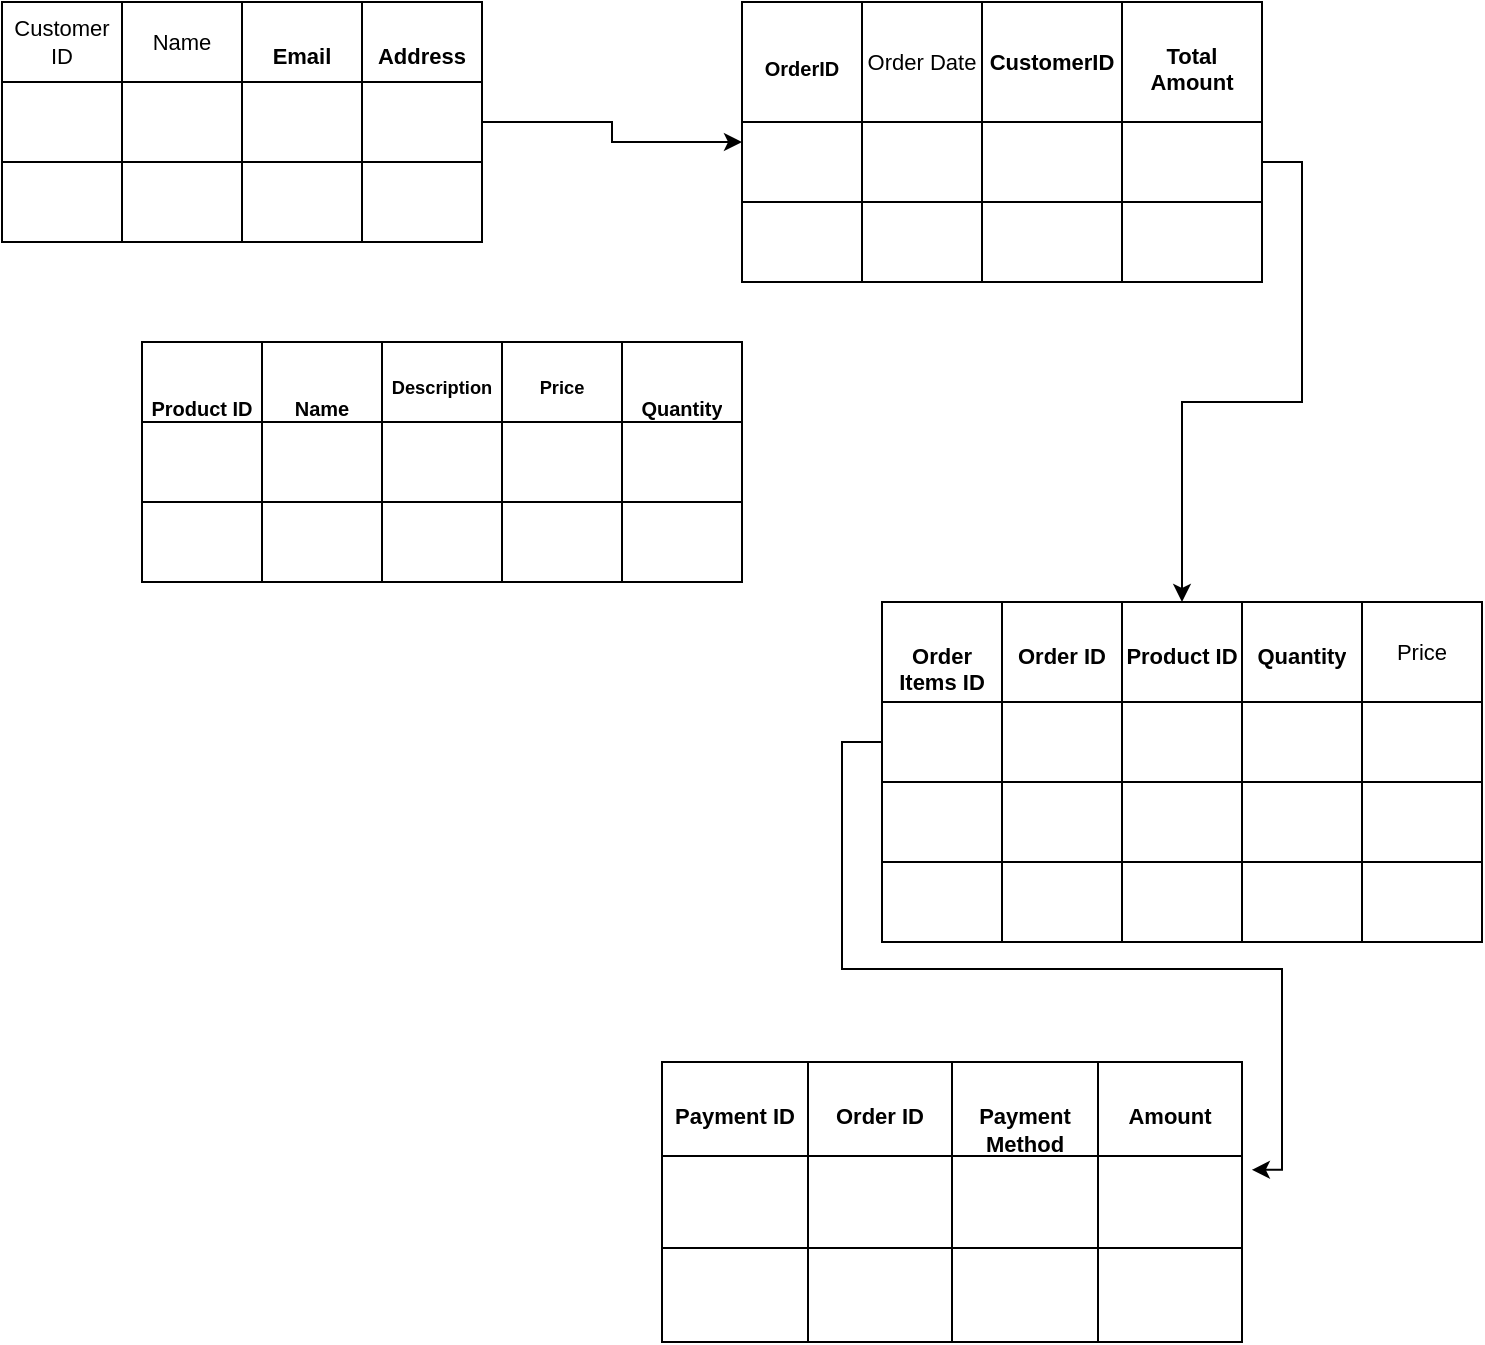 <mxfile version="24.2.5" type="device">
  <diagram name="Page-1" id="blfgPeRRKcjx5QQl84bF">
    <mxGraphModel dx="1964" dy="727" grid="1" gridSize="10" guides="1" tooltips="1" connect="1" arrows="1" fold="1" page="1" pageScale="1" pageWidth="850" pageHeight="1100" math="0" shadow="0">
      <root>
        <mxCell id="0" />
        <mxCell id="1" parent="0" />
        <mxCell id="Tv3xh5leBgo5-3J-mBye-17" value="" style="shape=table;startSize=0;container=1;collapsible=0;childLayout=tableLayout;fontSize=8;" vertex="1" parent="1">
          <mxGeometry x="-110" y="70" width="240" height="120" as="geometry" />
        </mxCell>
        <mxCell id="Tv3xh5leBgo5-3J-mBye-18" value="" style="shape=tableRow;horizontal=0;startSize=0;swimlaneHead=0;swimlaneBody=0;strokeColor=inherit;top=0;left=0;bottom=0;right=0;collapsible=0;dropTarget=0;fillColor=none;points=[[0,0.5],[1,0.5]];portConstraint=eastwest;fontSize=16;" vertex="1" parent="Tv3xh5leBgo5-3J-mBye-17">
          <mxGeometry width="240" height="40" as="geometry" />
        </mxCell>
        <mxCell id="Tv3xh5leBgo5-3J-mBye-19" value="Customer ID" style="shape=partialRectangle;html=1;whiteSpace=wrap;connectable=0;strokeColor=inherit;overflow=hidden;fillColor=none;top=0;left=0;bottom=0;right=0;pointerEvents=1;fontSize=11;" vertex="1" parent="Tv3xh5leBgo5-3J-mBye-18">
          <mxGeometry width="60" height="40" as="geometry">
            <mxRectangle width="60" height="40" as="alternateBounds" />
          </mxGeometry>
        </mxCell>
        <mxCell id="Tv3xh5leBgo5-3J-mBye-20" value="Name" style="shape=partialRectangle;html=1;whiteSpace=wrap;connectable=0;strokeColor=inherit;overflow=hidden;fillColor=none;top=0;left=0;bottom=0;right=0;pointerEvents=1;fontSize=11;" vertex="1" parent="Tv3xh5leBgo5-3J-mBye-18">
          <mxGeometry x="60" width="60" height="40" as="geometry">
            <mxRectangle width="60" height="40" as="alternateBounds" />
          </mxGeometry>
        </mxCell>
        <mxCell id="Tv3xh5leBgo5-3J-mBye-21" value="&lt;h5 style=&quot;font-size: 11px;&quot;&gt;Email&lt;/h5&gt;" style="shape=partialRectangle;html=1;whiteSpace=wrap;connectable=0;strokeColor=inherit;overflow=hidden;fillColor=none;top=0;left=0;bottom=0;right=0;pointerEvents=1;fontSize=11;align=center;" vertex="1" parent="Tv3xh5leBgo5-3J-mBye-18">
          <mxGeometry x="120" width="60" height="40" as="geometry">
            <mxRectangle width="60" height="40" as="alternateBounds" />
          </mxGeometry>
        </mxCell>
        <mxCell id="Tv3xh5leBgo5-3J-mBye-30" value="&lt;h5 style=&quot;font-size: 11px;&quot;&gt;Address&lt;/h5&gt;" style="shape=partialRectangle;html=1;whiteSpace=wrap;connectable=0;strokeColor=inherit;overflow=hidden;fillColor=none;top=0;left=0;bottom=0;right=0;pointerEvents=1;fontSize=16;align=center;" vertex="1" parent="Tv3xh5leBgo5-3J-mBye-18">
          <mxGeometry x="180" width="60" height="40" as="geometry">
            <mxRectangle width="60" height="40" as="alternateBounds" />
          </mxGeometry>
        </mxCell>
        <mxCell id="Tv3xh5leBgo5-3J-mBye-33" style="shape=tableRow;horizontal=0;startSize=0;swimlaneHead=0;swimlaneBody=0;strokeColor=inherit;top=0;left=0;bottom=0;right=0;collapsible=0;dropTarget=0;fillColor=none;points=[[0,0.5],[1,0.5]];portConstraint=eastwest;fontSize=16;" vertex="1" parent="Tv3xh5leBgo5-3J-mBye-17">
          <mxGeometry y="40" width="240" height="40" as="geometry" />
        </mxCell>
        <mxCell id="Tv3xh5leBgo5-3J-mBye-34" style="shape=partialRectangle;html=1;whiteSpace=wrap;connectable=0;strokeColor=inherit;overflow=hidden;fillColor=none;top=0;left=0;bottom=0;right=0;pointerEvents=1;fontSize=16;" vertex="1" parent="Tv3xh5leBgo5-3J-mBye-33">
          <mxGeometry width="60" height="40" as="geometry">
            <mxRectangle width="60" height="40" as="alternateBounds" />
          </mxGeometry>
        </mxCell>
        <mxCell id="Tv3xh5leBgo5-3J-mBye-35" style="shape=partialRectangle;html=1;whiteSpace=wrap;connectable=0;strokeColor=inherit;overflow=hidden;fillColor=none;top=0;left=0;bottom=0;right=0;pointerEvents=1;fontSize=16;" vertex="1" parent="Tv3xh5leBgo5-3J-mBye-33">
          <mxGeometry x="60" width="60" height="40" as="geometry">
            <mxRectangle width="60" height="40" as="alternateBounds" />
          </mxGeometry>
        </mxCell>
        <mxCell id="Tv3xh5leBgo5-3J-mBye-36" style="shape=partialRectangle;html=1;whiteSpace=wrap;connectable=0;strokeColor=inherit;overflow=hidden;fillColor=none;top=0;left=0;bottom=0;right=0;pointerEvents=1;fontSize=16;" vertex="1" parent="Tv3xh5leBgo5-3J-mBye-33">
          <mxGeometry x="120" width="60" height="40" as="geometry">
            <mxRectangle width="60" height="40" as="alternateBounds" />
          </mxGeometry>
        </mxCell>
        <mxCell id="Tv3xh5leBgo5-3J-mBye-37" style="shape=partialRectangle;html=1;whiteSpace=wrap;connectable=0;strokeColor=inherit;overflow=hidden;fillColor=none;top=0;left=0;bottom=0;right=0;pointerEvents=1;fontSize=16;" vertex="1" parent="Tv3xh5leBgo5-3J-mBye-33">
          <mxGeometry x="180" width="60" height="40" as="geometry">
            <mxRectangle width="60" height="40" as="alternateBounds" />
          </mxGeometry>
        </mxCell>
        <mxCell id="Tv3xh5leBgo5-3J-mBye-26" value="" style="shape=tableRow;horizontal=0;startSize=0;swimlaneHead=0;swimlaneBody=0;strokeColor=inherit;top=0;left=0;bottom=0;right=0;collapsible=0;dropTarget=0;fillColor=none;points=[[0,0.5],[1,0.5]];portConstraint=eastwest;fontSize=16;" vertex="1" parent="Tv3xh5leBgo5-3J-mBye-17">
          <mxGeometry y="80" width="240" height="40" as="geometry" />
        </mxCell>
        <mxCell id="Tv3xh5leBgo5-3J-mBye-27" value="" style="shape=partialRectangle;html=1;whiteSpace=wrap;connectable=0;strokeColor=inherit;overflow=hidden;fillColor=none;top=0;left=0;bottom=0;right=0;pointerEvents=1;fontSize=16;" vertex="1" parent="Tv3xh5leBgo5-3J-mBye-26">
          <mxGeometry width="60" height="40" as="geometry">
            <mxRectangle width="60" height="40" as="alternateBounds" />
          </mxGeometry>
        </mxCell>
        <mxCell id="Tv3xh5leBgo5-3J-mBye-28" value="" style="shape=partialRectangle;html=1;whiteSpace=wrap;connectable=0;strokeColor=inherit;overflow=hidden;fillColor=none;top=0;left=0;bottom=0;right=0;pointerEvents=1;fontSize=16;" vertex="1" parent="Tv3xh5leBgo5-3J-mBye-26">
          <mxGeometry x="60" width="60" height="40" as="geometry">
            <mxRectangle width="60" height="40" as="alternateBounds" />
          </mxGeometry>
        </mxCell>
        <mxCell id="Tv3xh5leBgo5-3J-mBye-29" value="" style="shape=partialRectangle;html=1;whiteSpace=wrap;connectable=0;strokeColor=inherit;overflow=hidden;fillColor=none;top=0;left=0;bottom=0;right=0;pointerEvents=1;fontSize=16;" vertex="1" parent="Tv3xh5leBgo5-3J-mBye-26">
          <mxGeometry x="120" width="60" height="40" as="geometry">
            <mxRectangle width="60" height="40" as="alternateBounds" />
          </mxGeometry>
        </mxCell>
        <mxCell id="Tv3xh5leBgo5-3J-mBye-32" style="shape=partialRectangle;html=1;whiteSpace=wrap;connectable=0;strokeColor=inherit;overflow=hidden;fillColor=none;top=0;left=0;bottom=0;right=0;pointerEvents=1;fontSize=16;" vertex="1" parent="Tv3xh5leBgo5-3J-mBye-26">
          <mxGeometry x="180" width="60" height="40" as="geometry">
            <mxRectangle width="60" height="40" as="alternateBounds" />
          </mxGeometry>
        </mxCell>
        <mxCell id="Tv3xh5leBgo5-3J-mBye-38" value="" style="shape=table;startSize=0;container=1;collapsible=0;childLayout=tableLayout;fontSize=16;" vertex="1" parent="1">
          <mxGeometry x="-40" y="240" width="300" height="120" as="geometry" />
        </mxCell>
        <mxCell id="Tv3xh5leBgo5-3J-mBye-39" value="" style="shape=tableRow;horizontal=0;startSize=0;swimlaneHead=0;swimlaneBody=0;strokeColor=inherit;top=0;left=0;bottom=0;right=0;collapsible=0;dropTarget=0;fillColor=none;points=[[0,0.5],[1,0.5]];portConstraint=eastwest;fontSize=16;" vertex="1" parent="Tv3xh5leBgo5-3J-mBye-38">
          <mxGeometry width="300" height="40" as="geometry" />
        </mxCell>
        <mxCell id="Tv3xh5leBgo5-3J-mBye-40" value="&lt;h5 style=&quot;&quot;&gt;&lt;font size=&quot;1&quot;&gt;Product ID&lt;/font&gt;&lt;/h5&gt;" style="shape=partialRectangle;html=1;whiteSpace=wrap;connectable=0;strokeColor=inherit;overflow=hidden;fillColor=none;top=0;left=0;bottom=0;right=0;pointerEvents=1;fontSize=16;" vertex="1" parent="Tv3xh5leBgo5-3J-mBye-39">
          <mxGeometry width="60" height="40" as="geometry">
            <mxRectangle width="60" height="40" as="alternateBounds" />
          </mxGeometry>
        </mxCell>
        <mxCell id="Tv3xh5leBgo5-3J-mBye-41" value="&lt;h5 style=&quot;&quot;&gt;&lt;font size=&quot;1&quot;&gt;Name&lt;/font&gt;&lt;/h5&gt;" style="shape=partialRectangle;html=1;whiteSpace=wrap;connectable=0;strokeColor=inherit;overflow=hidden;fillColor=none;top=0;left=0;bottom=0;right=0;pointerEvents=1;fontSize=16;" vertex="1" parent="Tv3xh5leBgo5-3J-mBye-39">
          <mxGeometry x="60" width="60" height="40" as="geometry">
            <mxRectangle width="60" height="40" as="alternateBounds" />
          </mxGeometry>
        </mxCell>
        <mxCell id="Tv3xh5leBgo5-3J-mBye-42" value="&lt;h5&gt;Description&lt;/h5&gt;" style="shape=partialRectangle;html=1;whiteSpace=wrap;connectable=0;strokeColor=inherit;overflow=hidden;fillColor=none;top=0;left=0;bottom=0;right=0;pointerEvents=1;fontSize=11;" vertex="1" parent="Tv3xh5leBgo5-3J-mBye-39">
          <mxGeometry x="120" width="60" height="40" as="geometry">
            <mxRectangle width="60" height="40" as="alternateBounds" />
          </mxGeometry>
        </mxCell>
        <mxCell id="Tv3xh5leBgo5-3J-mBye-51" value="&lt;h5&gt;Price&lt;/h5&gt;" style="shape=partialRectangle;html=1;whiteSpace=wrap;connectable=0;strokeColor=inherit;overflow=hidden;fillColor=none;top=0;left=0;bottom=0;right=0;pointerEvents=1;fontSize=11;" vertex="1" parent="Tv3xh5leBgo5-3J-mBye-39">
          <mxGeometry x="180" width="60" height="40" as="geometry">
            <mxRectangle width="60" height="40" as="alternateBounds" />
          </mxGeometry>
        </mxCell>
        <mxCell id="Tv3xh5leBgo5-3J-mBye-54" value="&lt;h5 style=&quot;&quot;&gt;&lt;font size=&quot;1&quot;&gt;Quantity&lt;/font&gt;&lt;/h5&gt;" style="shape=partialRectangle;html=1;whiteSpace=wrap;connectable=0;strokeColor=inherit;overflow=hidden;fillColor=none;top=0;left=0;bottom=0;right=0;pointerEvents=1;fontSize=16;" vertex="1" parent="Tv3xh5leBgo5-3J-mBye-39">
          <mxGeometry x="240" width="60" height="40" as="geometry">
            <mxRectangle width="60" height="40" as="alternateBounds" />
          </mxGeometry>
        </mxCell>
        <mxCell id="Tv3xh5leBgo5-3J-mBye-43" value="" style="shape=tableRow;horizontal=0;startSize=0;swimlaneHead=0;swimlaneBody=0;strokeColor=inherit;top=0;left=0;bottom=0;right=0;collapsible=0;dropTarget=0;fillColor=none;points=[[0,0.5],[1,0.5]];portConstraint=eastwest;fontSize=16;" vertex="1" parent="Tv3xh5leBgo5-3J-mBye-38">
          <mxGeometry y="40" width="300" height="40" as="geometry" />
        </mxCell>
        <mxCell id="Tv3xh5leBgo5-3J-mBye-44" value="" style="shape=partialRectangle;html=1;whiteSpace=wrap;connectable=0;strokeColor=inherit;overflow=hidden;fillColor=none;top=0;left=0;bottom=0;right=0;pointerEvents=1;fontSize=16;" vertex="1" parent="Tv3xh5leBgo5-3J-mBye-43">
          <mxGeometry width="60" height="40" as="geometry">
            <mxRectangle width="60" height="40" as="alternateBounds" />
          </mxGeometry>
        </mxCell>
        <mxCell id="Tv3xh5leBgo5-3J-mBye-45" value="" style="shape=partialRectangle;html=1;whiteSpace=wrap;connectable=0;strokeColor=inherit;overflow=hidden;fillColor=none;top=0;left=0;bottom=0;right=0;pointerEvents=1;fontSize=16;" vertex="1" parent="Tv3xh5leBgo5-3J-mBye-43">
          <mxGeometry x="60" width="60" height="40" as="geometry">
            <mxRectangle width="60" height="40" as="alternateBounds" />
          </mxGeometry>
        </mxCell>
        <mxCell id="Tv3xh5leBgo5-3J-mBye-46" value="" style="shape=partialRectangle;html=1;whiteSpace=wrap;connectable=0;strokeColor=inherit;overflow=hidden;fillColor=none;top=0;left=0;bottom=0;right=0;pointerEvents=1;fontSize=16;" vertex="1" parent="Tv3xh5leBgo5-3J-mBye-43">
          <mxGeometry x="120" width="60" height="40" as="geometry">
            <mxRectangle width="60" height="40" as="alternateBounds" />
          </mxGeometry>
        </mxCell>
        <mxCell id="Tv3xh5leBgo5-3J-mBye-52" style="shape=partialRectangle;html=1;whiteSpace=wrap;connectable=0;strokeColor=inherit;overflow=hidden;fillColor=none;top=0;left=0;bottom=0;right=0;pointerEvents=1;fontSize=16;" vertex="1" parent="Tv3xh5leBgo5-3J-mBye-43">
          <mxGeometry x="180" width="60" height="40" as="geometry">
            <mxRectangle width="60" height="40" as="alternateBounds" />
          </mxGeometry>
        </mxCell>
        <mxCell id="Tv3xh5leBgo5-3J-mBye-55" style="shape=partialRectangle;html=1;whiteSpace=wrap;connectable=0;strokeColor=inherit;overflow=hidden;fillColor=none;top=0;left=0;bottom=0;right=0;pointerEvents=1;fontSize=16;" vertex="1" parent="Tv3xh5leBgo5-3J-mBye-43">
          <mxGeometry x="240" width="60" height="40" as="geometry">
            <mxRectangle width="60" height="40" as="alternateBounds" />
          </mxGeometry>
        </mxCell>
        <mxCell id="Tv3xh5leBgo5-3J-mBye-47" value="" style="shape=tableRow;horizontal=0;startSize=0;swimlaneHead=0;swimlaneBody=0;strokeColor=inherit;top=0;left=0;bottom=0;right=0;collapsible=0;dropTarget=0;fillColor=none;points=[[0,0.5],[1,0.5]];portConstraint=eastwest;fontSize=16;" vertex="1" parent="Tv3xh5leBgo5-3J-mBye-38">
          <mxGeometry y="80" width="300" height="40" as="geometry" />
        </mxCell>
        <mxCell id="Tv3xh5leBgo5-3J-mBye-48" value="" style="shape=partialRectangle;html=1;whiteSpace=wrap;connectable=0;strokeColor=inherit;overflow=hidden;fillColor=none;top=0;left=0;bottom=0;right=0;pointerEvents=1;fontSize=16;" vertex="1" parent="Tv3xh5leBgo5-3J-mBye-47">
          <mxGeometry width="60" height="40" as="geometry">
            <mxRectangle width="60" height="40" as="alternateBounds" />
          </mxGeometry>
        </mxCell>
        <mxCell id="Tv3xh5leBgo5-3J-mBye-49" value="" style="shape=partialRectangle;html=1;whiteSpace=wrap;connectable=0;strokeColor=inherit;overflow=hidden;fillColor=none;top=0;left=0;bottom=0;right=0;pointerEvents=1;fontSize=16;" vertex="1" parent="Tv3xh5leBgo5-3J-mBye-47">
          <mxGeometry x="60" width="60" height="40" as="geometry">
            <mxRectangle width="60" height="40" as="alternateBounds" />
          </mxGeometry>
        </mxCell>
        <mxCell id="Tv3xh5leBgo5-3J-mBye-50" value="" style="shape=partialRectangle;html=1;whiteSpace=wrap;connectable=0;strokeColor=inherit;overflow=hidden;fillColor=none;top=0;left=0;bottom=0;right=0;pointerEvents=1;fontSize=16;" vertex="1" parent="Tv3xh5leBgo5-3J-mBye-47">
          <mxGeometry x="120" width="60" height="40" as="geometry">
            <mxRectangle width="60" height="40" as="alternateBounds" />
          </mxGeometry>
        </mxCell>
        <mxCell id="Tv3xh5leBgo5-3J-mBye-53" style="shape=partialRectangle;html=1;whiteSpace=wrap;connectable=0;strokeColor=inherit;overflow=hidden;fillColor=none;top=0;left=0;bottom=0;right=0;pointerEvents=1;fontSize=16;" vertex="1" parent="Tv3xh5leBgo5-3J-mBye-47">
          <mxGeometry x="180" width="60" height="40" as="geometry">
            <mxRectangle width="60" height="40" as="alternateBounds" />
          </mxGeometry>
        </mxCell>
        <mxCell id="Tv3xh5leBgo5-3J-mBye-56" style="shape=partialRectangle;html=1;whiteSpace=wrap;connectable=0;strokeColor=inherit;overflow=hidden;fillColor=none;top=0;left=0;bottom=0;right=0;pointerEvents=1;fontSize=16;" vertex="1" parent="Tv3xh5leBgo5-3J-mBye-47">
          <mxGeometry x="240" width="60" height="40" as="geometry">
            <mxRectangle width="60" height="40" as="alternateBounds" />
          </mxGeometry>
        </mxCell>
        <mxCell id="Tv3xh5leBgo5-3J-mBye-57" style="edgeStyle=orthogonalEdgeStyle;rounded=0;orthogonalLoop=1;jettySize=auto;html=1;" edge="1" parent="1" source="Tv3xh5leBgo5-3J-mBye-33" target="Tv3xh5leBgo5-3J-mBye-58">
          <mxGeometry relative="1" as="geometry">
            <mxPoint x="350" y="130" as="targetPoint" />
          </mxGeometry>
        </mxCell>
        <mxCell id="Tv3xh5leBgo5-3J-mBye-58" value="" style="shape=table;startSize=0;container=1;collapsible=0;childLayout=tableLayout;fontSize=16;" vertex="1" parent="1">
          <mxGeometry x="260" y="70" width="260" height="140" as="geometry" />
        </mxCell>
        <mxCell id="Tv3xh5leBgo5-3J-mBye-59" value="" style="shape=tableRow;horizontal=0;startSize=0;swimlaneHead=0;swimlaneBody=0;strokeColor=inherit;top=0;left=0;bottom=0;right=0;collapsible=0;dropTarget=0;fillColor=none;points=[[0,0.5],[1,0.5]];portConstraint=eastwest;fontSize=16;" vertex="1" parent="Tv3xh5leBgo5-3J-mBye-58">
          <mxGeometry width="260" height="60" as="geometry" />
        </mxCell>
        <mxCell id="Tv3xh5leBgo5-3J-mBye-60" value="&lt;h5 style=&quot;&quot;&gt;&lt;font size=&quot;1&quot;&gt;OrderID&lt;/font&gt;&lt;/h5&gt;" style="shape=partialRectangle;html=1;whiteSpace=wrap;connectable=0;strokeColor=inherit;overflow=hidden;fillColor=none;top=0;left=0;bottom=0;right=0;pointerEvents=1;fontSize=16;" vertex="1" parent="Tv3xh5leBgo5-3J-mBye-59">
          <mxGeometry width="60" height="60" as="geometry">
            <mxRectangle width="60" height="60" as="alternateBounds" />
          </mxGeometry>
        </mxCell>
        <mxCell id="Tv3xh5leBgo5-3J-mBye-61" value="Order Date" style="shape=partialRectangle;html=1;whiteSpace=wrap;connectable=0;strokeColor=inherit;overflow=hidden;fillColor=none;top=0;left=0;bottom=0;right=0;pointerEvents=1;fontSize=11;" vertex="1" parent="Tv3xh5leBgo5-3J-mBye-59">
          <mxGeometry x="60" width="60" height="60" as="geometry">
            <mxRectangle width="60" height="60" as="alternateBounds" />
          </mxGeometry>
        </mxCell>
        <mxCell id="Tv3xh5leBgo5-3J-mBye-62" value="&lt;h5 style=&quot;font-size: 11px;&quot;&gt;CustomerID&lt;/h5&gt;" style="shape=partialRectangle;html=1;whiteSpace=wrap;connectable=0;strokeColor=inherit;overflow=hidden;fillColor=none;top=0;left=0;bottom=0;right=0;pointerEvents=1;fontSize=16;" vertex="1" parent="Tv3xh5leBgo5-3J-mBye-59">
          <mxGeometry x="120" width="70" height="60" as="geometry">
            <mxRectangle width="70" height="60" as="alternateBounds" />
          </mxGeometry>
        </mxCell>
        <mxCell id="Tv3xh5leBgo5-3J-mBye-71" value="&lt;h5 style=&quot;font-size: 11px;&quot;&gt;Total Amount&lt;/h5&gt;" style="shape=partialRectangle;html=1;whiteSpace=wrap;connectable=0;strokeColor=inherit;overflow=hidden;fillColor=none;top=0;left=0;bottom=0;right=0;pointerEvents=1;fontSize=16;" vertex="1" parent="Tv3xh5leBgo5-3J-mBye-59">
          <mxGeometry x="190" width="70" height="60" as="geometry">
            <mxRectangle width="70" height="60" as="alternateBounds" />
          </mxGeometry>
        </mxCell>
        <mxCell id="Tv3xh5leBgo5-3J-mBye-63" value="" style="shape=tableRow;horizontal=0;startSize=0;swimlaneHead=0;swimlaneBody=0;strokeColor=inherit;top=0;left=0;bottom=0;right=0;collapsible=0;dropTarget=0;fillColor=none;points=[[0,0.5],[1,0.5]];portConstraint=eastwest;fontSize=16;" vertex="1" parent="Tv3xh5leBgo5-3J-mBye-58">
          <mxGeometry y="60" width="260" height="40" as="geometry" />
        </mxCell>
        <mxCell id="Tv3xh5leBgo5-3J-mBye-64" value="" style="shape=partialRectangle;html=1;whiteSpace=wrap;connectable=0;strokeColor=inherit;overflow=hidden;fillColor=none;top=0;left=0;bottom=0;right=0;pointerEvents=1;fontSize=16;" vertex="1" parent="Tv3xh5leBgo5-3J-mBye-63">
          <mxGeometry width="60" height="40" as="geometry">
            <mxRectangle width="60" height="40" as="alternateBounds" />
          </mxGeometry>
        </mxCell>
        <mxCell id="Tv3xh5leBgo5-3J-mBye-65" value="" style="shape=partialRectangle;html=1;whiteSpace=wrap;connectable=0;strokeColor=inherit;overflow=hidden;fillColor=none;top=0;left=0;bottom=0;right=0;pointerEvents=1;fontSize=16;" vertex="1" parent="Tv3xh5leBgo5-3J-mBye-63">
          <mxGeometry x="60" width="60" height="40" as="geometry">
            <mxRectangle width="60" height="40" as="alternateBounds" />
          </mxGeometry>
        </mxCell>
        <mxCell id="Tv3xh5leBgo5-3J-mBye-66" value="" style="shape=partialRectangle;html=1;whiteSpace=wrap;connectable=0;strokeColor=inherit;overflow=hidden;fillColor=none;top=0;left=0;bottom=0;right=0;pointerEvents=1;fontSize=16;" vertex="1" parent="Tv3xh5leBgo5-3J-mBye-63">
          <mxGeometry x="120" width="70" height="40" as="geometry">
            <mxRectangle width="70" height="40" as="alternateBounds" />
          </mxGeometry>
        </mxCell>
        <mxCell id="Tv3xh5leBgo5-3J-mBye-72" style="shape=partialRectangle;html=1;whiteSpace=wrap;connectable=0;strokeColor=inherit;overflow=hidden;fillColor=none;top=0;left=0;bottom=0;right=0;pointerEvents=1;fontSize=16;" vertex="1" parent="Tv3xh5leBgo5-3J-mBye-63">
          <mxGeometry x="190" width="70" height="40" as="geometry">
            <mxRectangle width="70" height="40" as="alternateBounds" />
          </mxGeometry>
        </mxCell>
        <mxCell id="Tv3xh5leBgo5-3J-mBye-67" value="" style="shape=tableRow;horizontal=0;startSize=0;swimlaneHead=0;swimlaneBody=0;strokeColor=inherit;top=0;left=0;bottom=0;right=0;collapsible=0;dropTarget=0;fillColor=none;points=[[0,0.5],[1,0.5]];portConstraint=eastwest;fontSize=16;" vertex="1" parent="Tv3xh5leBgo5-3J-mBye-58">
          <mxGeometry y="100" width="260" height="40" as="geometry" />
        </mxCell>
        <mxCell id="Tv3xh5leBgo5-3J-mBye-68" value="" style="shape=partialRectangle;html=1;whiteSpace=wrap;connectable=0;strokeColor=inherit;overflow=hidden;fillColor=none;top=0;left=0;bottom=0;right=0;pointerEvents=1;fontSize=16;" vertex="1" parent="Tv3xh5leBgo5-3J-mBye-67">
          <mxGeometry width="60" height="40" as="geometry">
            <mxRectangle width="60" height="40" as="alternateBounds" />
          </mxGeometry>
        </mxCell>
        <mxCell id="Tv3xh5leBgo5-3J-mBye-69" value="" style="shape=partialRectangle;html=1;whiteSpace=wrap;connectable=0;strokeColor=inherit;overflow=hidden;fillColor=none;top=0;left=0;bottom=0;right=0;pointerEvents=1;fontSize=16;" vertex="1" parent="Tv3xh5leBgo5-3J-mBye-67">
          <mxGeometry x="60" width="60" height="40" as="geometry">
            <mxRectangle width="60" height="40" as="alternateBounds" />
          </mxGeometry>
        </mxCell>
        <mxCell id="Tv3xh5leBgo5-3J-mBye-70" value="" style="shape=partialRectangle;html=1;whiteSpace=wrap;connectable=0;strokeColor=inherit;overflow=hidden;fillColor=none;top=0;left=0;bottom=0;right=0;pointerEvents=1;fontSize=16;" vertex="1" parent="Tv3xh5leBgo5-3J-mBye-67">
          <mxGeometry x="120" width="70" height="40" as="geometry">
            <mxRectangle width="70" height="40" as="alternateBounds" />
          </mxGeometry>
        </mxCell>
        <mxCell id="Tv3xh5leBgo5-3J-mBye-73" style="shape=partialRectangle;html=1;whiteSpace=wrap;connectable=0;strokeColor=inherit;overflow=hidden;fillColor=none;top=0;left=0;bottom=0;right=0;pointerEvents=1;fontSize=16;" vertex="1" parent="Tv3xh5leBgo5-3J-mBye-67">
          <mxGeometry x="190" width="70" height="40" as="geometry">
            <mxRectangle width="70" height="40" as="alternateBounds" />
          </mxGeometry>
        </mxCell>
        <mxCell id="Tv3xh5leBgo5-3J-mBye-74" value="" style="shape=table;startSize=0;container=1;collapsible=0;childLayout=tableLayout;fontSize=16;" vertex="1" parent="1">
          <mxGeometry x="330" y="370" width="300" height="170" as="geometry" />
        </mxCell>
        <mxCell id="Tv3xh5leBgo5-3J-mBye-93" style="shape=tableRow;horizontal=0;startSize=0;swimlaneHead=0;swimlaneBody=0;strokeColor=inherit;top=0;left=0;bottom=0;right=0;collapsible=0;dropTarget=0;fillColor=none;points=[[0,0.5],[1,0.5]];portConstraint=eastwest;fontSize=16;" vertex="1" parent="Tv3xh5leBgo5-3J-mBye-74">
          <mxGeometry width="300" height="50" as="geometry" />
        </mxCell>
        <mxCell id="Tv3xh5leBgo5-3J-mBye-94" value="&lt;h5 style=&quot;font-size: 11px;&quot;&gt;Order Items ID&lt;/h5&gt;" style="shape=partialRectangle;html=1;whiteSpace=wrap;connectable=0;strokeColor=inherit;overflow=hidden;fillColor=none;top=0;left=0;bottom=0;right=0;pointerEvents=1;fontSize=16;" vertex="1" parent="Tv3xh5leBgo5-3J-mBye-93">
          <mxGeometry width="60" height="50" as="geometry">
            <mxRectangle width="60" height="50" as="alternateBounds" />
          </mxGeometry>
        </mxCell>
        <mxCell id="Tv3xh5leBgo5-3J-mBye-95" value="&lt;h5 style=&quot;font-size: 11px;&quot;&gt;Order ID&lt;/h5&gt;" style="shape=partialRectangle;html=1;whiteSpace=wrap;connectable=0;strokeColor=inherit;overflow=hidden;fillColor=none;top=0;left=0;bottom=0;right=0;pointerEvents=1;fontSize=16;" vertex="1" parent="Tv3xh5leBgo5-3J-mBye-93">
          <mxGeometry x="60" width="60" height="50" as="geometry">
            <mxRectangle width="60" height="50" as="alternateBounds" />
          </mxGeometry>
        </mxCell>
        <mxCell id="Tv3xh5leBgo5-3J-mBye-96" value="&lt;h5 style=&quot;font-size: 11px;&quot;&gt;Product ID&lt;/h5&gt;" style="shape=partialRectangle;html=1;whiteSpace=wrap;connectable=0;strokeColor=inherit;overflow=hidden;fillColor=none;top=0;left=0;bottom=0;right=0;pointerEvents=1;fontSize=16;" vertex="1" parent="Tv3xh5leBgo5-3J-mBye-93">
          <mxGeometry x="120" width="60" height="50" as="geometry">
            <mxRectangle width="60" height="50" as="alternateBounds" />
          </mxGeometry>
        </mxCell>
        <mxCell id="Tv3xh5leBgo5-3J-mBye-97" value="&lt;h5 style=&quot;font-size: 11px;&quot;&gt;Quantity&lt;/h5&gt;" style="shape=partialRectangle;html=1;whiteSpace=wrap;connectable=0;strokeColor=inherit;overflow=hidden;fillColor=none;top=0;left=0;bottom=0;right=0;pointerEvents=1;fontSize=16;" vertex="1" parent="Tv3xh5leBgo5-3J-mBye-93">
          <mxGeometry x="180" width="60" height="50" as="geometry">
            <mxRectangle width="60" height="50" as="alternateBounds" />
          </mxGeometry>
        </mxCell>
        <mxCell id="Tv3xh5leBgo5-3J-mBye-98" value="Price" style="shape=partialRectangle;html=1;whiteSpace=wrap;connectable=0;strokeColor=inherit;overflow=hidden;fillColor=none;top=0;left=0;bottom=0;right=0;pointerEvents=1;fontSize=11;" vertex="1" parent="Tv3xh5leBgo5-3J-mBye-93">
          <mxGeometry x="240" width="60" height="50" as="geometry">
            <mxRectangle width="60" height="50" as="alternateBounds" />
          </mxGeometry>
        </mxCell>
        <mxCell id="Tv3xh5leBgo5-3J-mBye-75" value="" style="shape=tableRow;horizontal=0;startSize=0;swimlaneHead=0;swimlaneBody=0;strokeColor=inherit;top=0;left=0;bottom=0;right=0;collapsible=0;dropTarget=0;fillColor=none;points=[[0,0.5],[1,0.5]];portConstraint=eastwest;fontSize=16;" vertex="1" parent="Tv3xh5leBgo5-3J-mBye-74">
          <mxGeometry y="50" width="300" height="40" as="geometry" />
        </mxCell>
        <mxCell id="Tv3xh5leBgo5-3J-mBye-76" value="" style="shape=partialRectangle;html=1;whiteSpace=wrap;connectable=0;strokeColor=inherit;overflow=hidden;fillColor=none;top=0;left=0;bottom=0;right=0;pointerEvents=1;fontSize=16;" vertex="1" parent="Tv3xh5leBgo5-3J-mBye-75">
          <mxGeometry width="60" height="40" as="geometry">
            <mxRectangle width="60" height="40" as="alternateBounds" />
          </mxGeometry>
        </mxCell>
        <mxCell id="Tv3xh5leBgo5-3J-mBye-77" value="" style="shape=partialRectangle;html=1;whiteSpace=wrap;connectable=0;strokeColor=inherit;overflow=hidden;fillColor=none;top=0;left=0;bottom=0;right=0;pointerEvents=1;fontSize=16;" vertex="1" parent="Tv3xh5leBgo5-3J-mBye-75">
          <mxGeometry x="60" width="60" height="40" as="geometry">
            <mxRectangle width="60" height="40" as="alternateBounds" />
          </mxGeometry>
        </mxCell>
        <mxCell id="Tv3xh5leBgo5-3J-mBye-78" value="" style="shape=partialRectangle;html=1;whiteSpace=wrap;connectable=0;strokeColor=inherit;overflow=hidden;fillColor=none;top=0;left=0;bottom=0;right=0;pointerEvents=1;fontSize=16;" vertex="1" parent="Tv3xh5leBgo5-3J-mBye-75">
          <mxGeometry x="120" width="60" height="40" as="geometry">
            <mxRectangle width="60" height="40" as="alternateBounds" />
          </mxGeometry>
        </mxCell>
        <mxCell id="Tv3xh5leBgo5-3J-mBye-87" style="shape=partialRectangle;html=1;whiteSpace=wrap;connectable=0;strokeColor=inherit;overflow=hidden;fillColor=none;top=0;left=0;bottom=0;right=0;pointerEvents=1;fontSize=16;" vertex="1" parent="Tv3xh5leBgo5-3J-mBye-75">
          <mxGeometry x="180" width="60" height="40" as="geometry">
            <mxRectangle width="60" height="40" as="alternateBounds" />
          </mxGeometry>
        </mxCell>
        <mxCell id="Tv3xh5leBgo5-3J-mBye-90" style="shape=partialRectangle;html=1;whiteSpace=wrap;connectable=0;strokeColor=inherit;overflow=hidden;fillColor=none;top=0;left=0;bottom=0;right=0;pointerEvents=1;fontSize=16;" vertex="1" parent="Tv3xh5leBgo5-3J-mBye-75">
          <mxGeometry x="240" width="60" height="40" as="geometry">
            <mxRectangle width="60" height="40" as="alternateBounds" />
          </mxGeometry>
        </mxCell>
        <mxCell id="Tv3xh5leBgo5-3J-mBye-79" value="" style="shape=tableRow;horizontal=0;startSize=0;swimlaneHead=0;swimlaneBody=0;strokeColor=inherit;top=0;left=0;bottom=0;right=0;collapsible=0;dropTarget=0;fillColor=none;points=[[0,0.5],[1,0.5]];portConstraint=eastwest;fontSize=16;" vertex="1" parent="Tv3xh5leBgo5-3J-mBye-74">
          <mxGeometry y="90" width="300" height="40" as="geometry" />
        </mxCell>
        <mxCell id="Tv3xh5leBgo5-3J-mBye-80" value="" style="shape=partialRectangle;html=1;whiteSpace=wrap;connectable=0;strokeColor=inherit;overflow=hidden;fillColor=none;top=0;left=0;bottom=0;right=0;pointerEvents=1;fontSize=16;" vertex="1" parent="Tv3xh5leBgo5-3J-mBye-79">
          <mxGeometry width="60" height="40" as="geometry">
            <mxRectangle width="60" height="40" as="alternateBounds" />
          </mxGeometry>
        </mxCell>
        <mxCell id="Tv3xh5leBgo5-3J-mBye-81" value="" style="shape=partialRectangle;html=1;whiteSpace=wrap;connectable=0;strokeColor=inherit;overflow=hidden;fillColor=none;top=0;left=0;bottom=0;right=0;pointerEvents=1;fontSize=16;" vertex="1" parent="Tv3xh5leBgo5-3J-mBye-79">
          <mxGeometry x="60" width="60" height="40" as="geometry">
            <mxRectangle width="60" height="40" as="alternateBounds" />
          </mxGeometry>
        </mxCell>
        <mxCell id="Tv3xh5leBgo5-3J-mBye-82" value="" style="shape=partialRectangle;html=1;whiteSpace=wrap;connectable=0;strokeColor=inherit;overflow=hidden;fillColor=none;top=0;left=0;bottom=0;right=0;pointerEvents=1;fontSize=16;" vertex="1" parent="Tv3xh5leBgo5-3J-mBye-79">
          <mxGeometry x="120" width="60" height="40" as="geometry">
            <mxRectangle width="60" height="40" as="alternateBounds" />
          </mxGeometry>
        </mxCell>
        <mxCell id="Tv3xh5leBgo5-3J-mBye-88" style="shape=partialRectangle;html=1;whiteSpace=wrap;connectable=0;strokeColor=inherit;overflow=hidden;fillColor=none;top=0;left=0;bottom=0;right=0;pointerEvents=1;fontSize=16;" vertex="1" parent="Tv3xh5leBgo5-3J-mBye-79">
          <mxGeometry x="180" width="60" height="40" as="geometry">
            <mxRectangle width="60" height="40" as="alternateBounds" />
          </mxGeometry>
        </mxCell>
        <mxCell id="Tv3xh5leBgo5-3J-mBye-91" style="shape=partialRectangle;html=1;whiteSpace=wrap;connectable=0;strokeColor=inherit;overflow=hidden;fillColor=none;top=0;left=0;bottom=0;right=0;pointerEvents=1;fontSize=16;" vertex="1" parent="Tv3xh5leBgo5-3J-mBye-79">
          <mxGeometry x="240" width="60" height="40" as="geometry">
            <mxRectangle width="60" height="40" as="alternateBounds" />
          </mxGeometry>
        </mxCell>
        <mxCell id="Tv3xh5leBgo5-3J-mBye-83" value="" style="shape=tableRow;horizontal=0;startSize=0;swimlaneHead=0;swimlaneBody=0;strokeColor=inherit;top=0;left=0;bottom=0;right=0;collapsible=0;dropTarget=0;fillColor=none;points=[[0,0.5],[1,0.5]];portConstraint=eastwest;fontSize=16;" vertex="1" parent="Tv3xh5leBgo5-3J-mBye-74">
          <mxGeometry y="130" width="300" height="40" as="geometry" />
        </mxCell>
        <mxCell id="Tv3xh5leBgo5-3J-mBye-84" value="" style="shape=partialRectangle;html=1;whiteSpace=wrap;connectable=0;strokeColor=inherit;overflow=hidden;fillColor=none;top=0;left=0;bottom=0;right=0;pointerEvents=1;fontSize=16;" vertex="1" parent="Tv3xh5leBgo5-3J-mBye-83">
          <mxGeometry width="60" height="40" as="geometry">
            <mxRectangle width="60" height="40" as="alternateBounds" />
          </mxGeometry>
        </mxCell>
        <mxCell id="Tv3xh5leBgo5-3J-mBye-85" value="" style="shape=partialRectangle;html=1;whiteSpace=wrap;connectable=0;strokeColor=inherit;overflow=hidden;fillColor=none;top=0;left=0;bottom=0;right=0;pointerEvents=1;fontSize=16;" vertex="1" parent="Tv3xh5leBgo5-3J-mBye-83">
          <mxGeometry x="60" width="60" height="40" as="geometry">
            <mxRectangle width="60" height="40" as="alternateBounds" />
          </mxGeometry>
        </mxCell>
        <mxCell id="Tv3xh5leBgo5-3J-mBye-86" value="" style="shape=partialRectangle;html=1;whiteSpace=wrap;connectable=0;strokeColor=inherit;overflow=hidden;fillColor=none;top=0;left=0;bottom=0;right=0;pointerEvents=1;fontSize=16;" vertex="1" parent="Tv3xh5leBgo5-3J-mBye-83">
          <mxGeometry x="120" width="60" height="40" as="geometry">
            <mxRectangle width="60" height="40" as="alternateBounds" />
          </mxGeometry>
        </mxCell>
        <mxCell id="Tv3xh5leBgo5-3J-mBye-89" style="shape=partialRectangle;html=1;whiteSpace=wrap;connectable=0;strokeColor=inherit;overflow=hidden;fillColor=none;top=0;left=0;bottom=0;right=0;pointerEvents=1;fontSize=16;" vertex="1" parent="Tv3xh5leBgo5-3J-mBye-83">
          <mxGeometry x="180" width="60" height="40" as="geometry">
            <mxRectangle width="60" height="40" as="alternateBounds" />
          </mxGeometry>
        </mxCell>
        <mxCell id="Tv3xh5leBgo5-3J-mBye-92" style="shape=partialRectangle;html=1;whiteSpace=wrap;connectable=0;strokeColor=inherit;overflow=hidden;fillColor=none;top=0;left=0;bottom=0;right=0;pointerEvents=1;fontSize=16;" vertex="1" parent="Tv3xh5leBgo5-3J-mBye-83">
          <mxGeometry x="240" width="60" height="40" as="geometry">
            <mxRectangle width="60" height="40" as="alternateBounds" />
          </mxGeometry>
        </mxCell>
        <mxCell id="Tv3xh5leBgo5-3J-mBye-99" style="edgeStyle=orthogonalEdgeStyle;rounded=0;orthogonalLoop=1;jettySize=auto;html=1;" edge="1" parent="1" source="Tv3xh5leBgo5-3J-mBye-63" target="Tv3xh5leBgo5-3J-mBye-74">
          <mxGeometry relative="1" as="geometry" />
        </mxCell>
        <mxCell id="Tv3xh5leBgo5-3J-mBye-100" value="" style="shape=table;startSize=0;container=1;collapsible=0;childLayout=tableLayout;fontSize=16;" vertex="1" parent="1">
          <mxGeometry x="220" y="600" width="290" height="140" as="geometry" />
        </mxCell>
        <mxCell id="Tv3xh5leBgo5-3J-mBye-101" value="" style="shape=tableRow;horizontal=0;startSize=0;swimlaneHead=0;swimlaneBody=0;strokeColor=inherit;top=0;left=0;bottom=0;right=0;collapsible=0;dropTarget=0;fillColor=none;points=[[0,0.5],[1,0.5]];portConstraint=eastwest;fontSize=16;" vertex="1" parent="Tv3xh5leBgo5-3J-mBye-100">
          <mxGeometry width="290" height="47" as="geometry" />
        </mxCell>
        <mxCell id="Tv3xh5leBgo5-3J-mBye-102" value="&lt;h5 style=&quot;font-size: 11px;&quot;&gt;Payment ID&lt;/h5&gt;" style="shape=partialRectangle;html=1;whiteSpace=wrap;connectable=0;strokeColor=inherit;overflow=hidden;fillColor=none;top=0;left=0;bottom=0;right=0;pointerEvents=1;fontSize=16;" vertex="1" parent="Tv3xh5leBgo5-3J-mBye-101">
          <mxGeometry width="73" height="47" as="geometry">
            <mxRectangle width="73" height="47" as="alternateBounds" />
          </mxGeometry>
        </mxCell>
        <mxCell id="Tv3xh5leBgo5-3J-mBye-103" value="&lt;h5 style=&quot;font-size: 11px;&quot;&gt;Order ID&lt;/h5&gt;" style="shape=partialRectangle;html=1;whiteSpace=wrap;connectable=0;strokeColor=inherit;overflow=hidden;fillColor=none;top=0;left=0;bottom=0;right=0;pointerEvents=1;fontSize=16;" vertex="1" parent="Tv3xh5leBgo5-3J-mBye-101">
          <mxGeometry x="73" width="72" height="47" as="geometry">
            <mxRectangle width="72" height="47" as="alternateBounds" />
          </mxGeometry>
        </mxCell>
        <mxCell id="Tv3xh5leBgo5-3J-mBye-104" value="&lt;h5 style=&quot;font-size: 11px;&quot;&gt;Payment Method&lt;/h5&gt;" style="shape=partialRectangle;html=1;whiteSpace=wrap;connectable=0;strokeColor=inherit;overflow=hidden;fillColor=none;top=0;left=0;bottom=0;right=0;pointerEvents=1;fontSize=16;" vertex="1" parent="Tv3xh5leBgo5-3J-mBye-101">
          <mxGeometry x="145" width="73" height="47" as="geometry">
            <mxRectangle width="73" height="47" as="alternateBounds" />
          </mxGeometry>
        </mxCell>
        <mxCell id="Tv3xh5leBgo5-3J-mBye-113" value="&lt;h5 style=&quot;font-size: 11px;&quot;&gt;Amount&lt;/h5&gt;" style="shape=partialRectangle;html=1;whiteSpace=wrap;connectable=0;strokeColor=inherit;overflow=hidden;fillColor=none;top=0;left=0;bottom=0;right=0;pointerEvents=1;fontSize=16;" vertex="1" parent="Tv3xh5leBgo5-3J-mBye-101">
          <mxGeometry x="218" width="72" height="47" as="geometry">
            <mxRectangle width="72" height="47" as="alternateBounds" />
          </mxGeometry>
        </mxCell>
        <mxCell id="Tv3xh5leBgo5-3J-mBye-105" value="" style="shape=tableRow;horizontal=0;startSize=0;swimlaneHead=0;swimlaneBody=0;strokeColor=inherit;top=0;left=0;bottom=0;right=0;collapsible=0;dropTarget=0;fillColor=none;points=[[0,0.5],[1,0.5]];portConstraint=eastwest;fontSize=16;" vertex="1" parent="Tv3xh5leBgo5-3J-mBye-100">
          <mxGeometry y="47" width="290" height="46" as="geometry" />
        </mxCell>
        <mxCell id="Tv3xh5leBgo5-3J-mBye-106" value="" style="shape=partialRectangle;html=1;whiteSpace=wrap;connectable=0;strokeColor=inherit;overflow=hidden;fillColor=none;top=0;left=0;bottom=0;right=0;pointerEvents=1;fontSize=16;" vertex="1" parent="Tv3xh5leBgo5-3J-mBye-105">
          <mxGeometry width="73" height="46" as="geometry">
            <mxRectangle width="73" height="46" as="alternateBounds" />
          </mxGeometry>
        </mxCell>
        <mxCell id="Tv3xh5leBgo5-3J-mBye-107" value="" style="shape=partialRectangle;html=1;whiteSpace=wrap;connectable=0;strokeColor=inherit;overflow=hidden;fillColor=none;top=0;left=0;bottom=0;right=0;pointerEvents=1;fontSize=16;" vertex="1" parent="Tv3xh5leBgo5-3J-mBye-105">
          <mxGeometry x="73" width="72" height="46" as="geometry">
            <mxRectangle width="72" height="46" as="alternateBounds" />
          </mxGeometry>
        </mxCell>
        <mxCell id="Tv3xh5leBgo5-3J-mBye-108" value="" style="shape=partialRectangle;html=1;whiteSpace=wrap;connectable=0;strokeColor=inherit;overflow=hidden;fillColor=none;top=0;left=0;bottom=0;right=0;pointerEvents=1;fontSize=16;" vertex="1" parent="Tv3xh5leBgo5-3J-mBye-105">
          <mxGeometry x="145" width="73" height="46" as="geometry">
            <mxRectangle width="73" height="46" as="alternateBounds" />
          </mxGeometry>
        </mxCell>
        <mxCell id="Tv3xh5leBgo5-3J-mBye-114" style="shape=partialRectangle;html=1;whiteSpace=wrap;connectable=0;strokeColor=inherit;overflow=hidden;fillColor=none;top=0;left=0;bottom=0;right=0;pointerEvents=1;fontSize=16;" vertex="1" parent="Tv3xh5leBgo5-3J-mBye-105">
          <mxGeometry x="218" width="72" height="46" as="geometry">
            <mxRectangle width="72" height="46" as="alternateBounds" />
          </mxGeometry>
        </mxCell>
        <mxCell id="Tv3xh5leBgo5-3J-mBye-109" value="" style="shape=tableRow;horizontal=0;startSize=0;swimlaneHead=0;swimlaneBody=0;strokeColor=inherit;top=0;left=0;bottom=0;right=0;collapsible=0;dropTarget=0;fillColor=none;points=[[0,0.5],[1,0.5]];portConstraint=eastwest;fontSize=16;" vertex="1" parent="Tv3xh5leBgo5-3J-mBye-100">
          <mxGeometry y="93" width="290" height="47" as="geometry" />
        </mxCell>
        <mxCell id="Tv3xh5leBgo5-3J-mBye-110" value="" style="shape=partialRectangle;html=1;whiteSpace=wrap;connectable=0;strokeColor=inherit;overflow=hidden;fillColor=none;top=0;left=0;bottom=0;right=0;pointerEvents=1;fontSize=16;" vertex="1" parent="Tv3xh5leBgo5-3J-mBye-109">
          <mxGeometry width="73" height="47" as="geometry">
            <mxRectangle width="73" height="47" as="alternateBounds" />
          </mxGeometry>
        </mxCell>
        <mxCell id="Tv3xh5leBgo5-3J-mBye-111" value="" style="shape=partialRectangle;html=1;whiteSpace=wrap;connectable=0;strokeColor=inherit;overflow=hidden;fillColor=none;top=0;left=0;bottom=0;right=0;pointerEvents=1;fontSize=16;" vertex="1" parent="Tv3xh5leBgo5-3J-mBye-109">
          <mxGeometry x="73" width="72" height="47" as="geometry">
            <mxRectangle width="72" height="47" as="alternateBounds" />
          </mxGeometry>
        </mxCell>
        <mxCell id="Tv3xh5leBgo5-3J-mBye-112" value="" style="shape=partialRectangle;html=1;whiteSpace=wrap;connectable=0;strokeColor=inherit;overflow=hidden;fillColor=none;top=0;left=0;bottom=0;right=0;pointerEvents=1;fontSize=16;" vertex="1" parent="Tv3xh5leBgo5-3J-mBye-109">
          <mxGeometry x="145" width="73" height="47" as="geometry">
            <mxRectangle width="73" height="47" as="alternateBounds" />
          </mxGeometry>
        </mxCell>
        <mxCell id="Tv3xh5leBgo5-3J-mBye-115" style="shape=partialRectangle;html=1;whiteSpace=wrap;connectable=0;strokeColor=inherit;overflow=hidden;fillColor=none;top=0;left=0;bottom=0;right=0;pointerEvents=1;fontSize=16;" vertex="1" parent="Tv3xh5leBgo5-3J-mBye-109">
          <mxGeometry x="218" width="72" height="47" as="geometry">
            <mxRectangle width="72" height="47" as="alternateBounds" />
          </mxGeometry>
        </mxCell>
        <mxCell id="Tv3xh5leBgo5-3J-mBye-116" style="edgeStyle=orthogonalEdgeStyle;rounded=0;orthogonalLoop=1;jettySize=auto;html=1;entryX=1.017;entryY=0.15;entryDx=0;entryDy=0;entryPerimeter=0;" edge="1" parent="1" source="Tv3xh5leBgo5-3J-mBye-75" target="Tv3xh5leBgo5-3J-mBye-105">
          <mxGeometry relative="1" as="geometry">
            <mxPoint x="740" y="630" as="targetPoint" />
          </mxGeometry>
        </mxCell>
      </root>
    </mxGraphModel>
  </diagram>
</mxfile>
